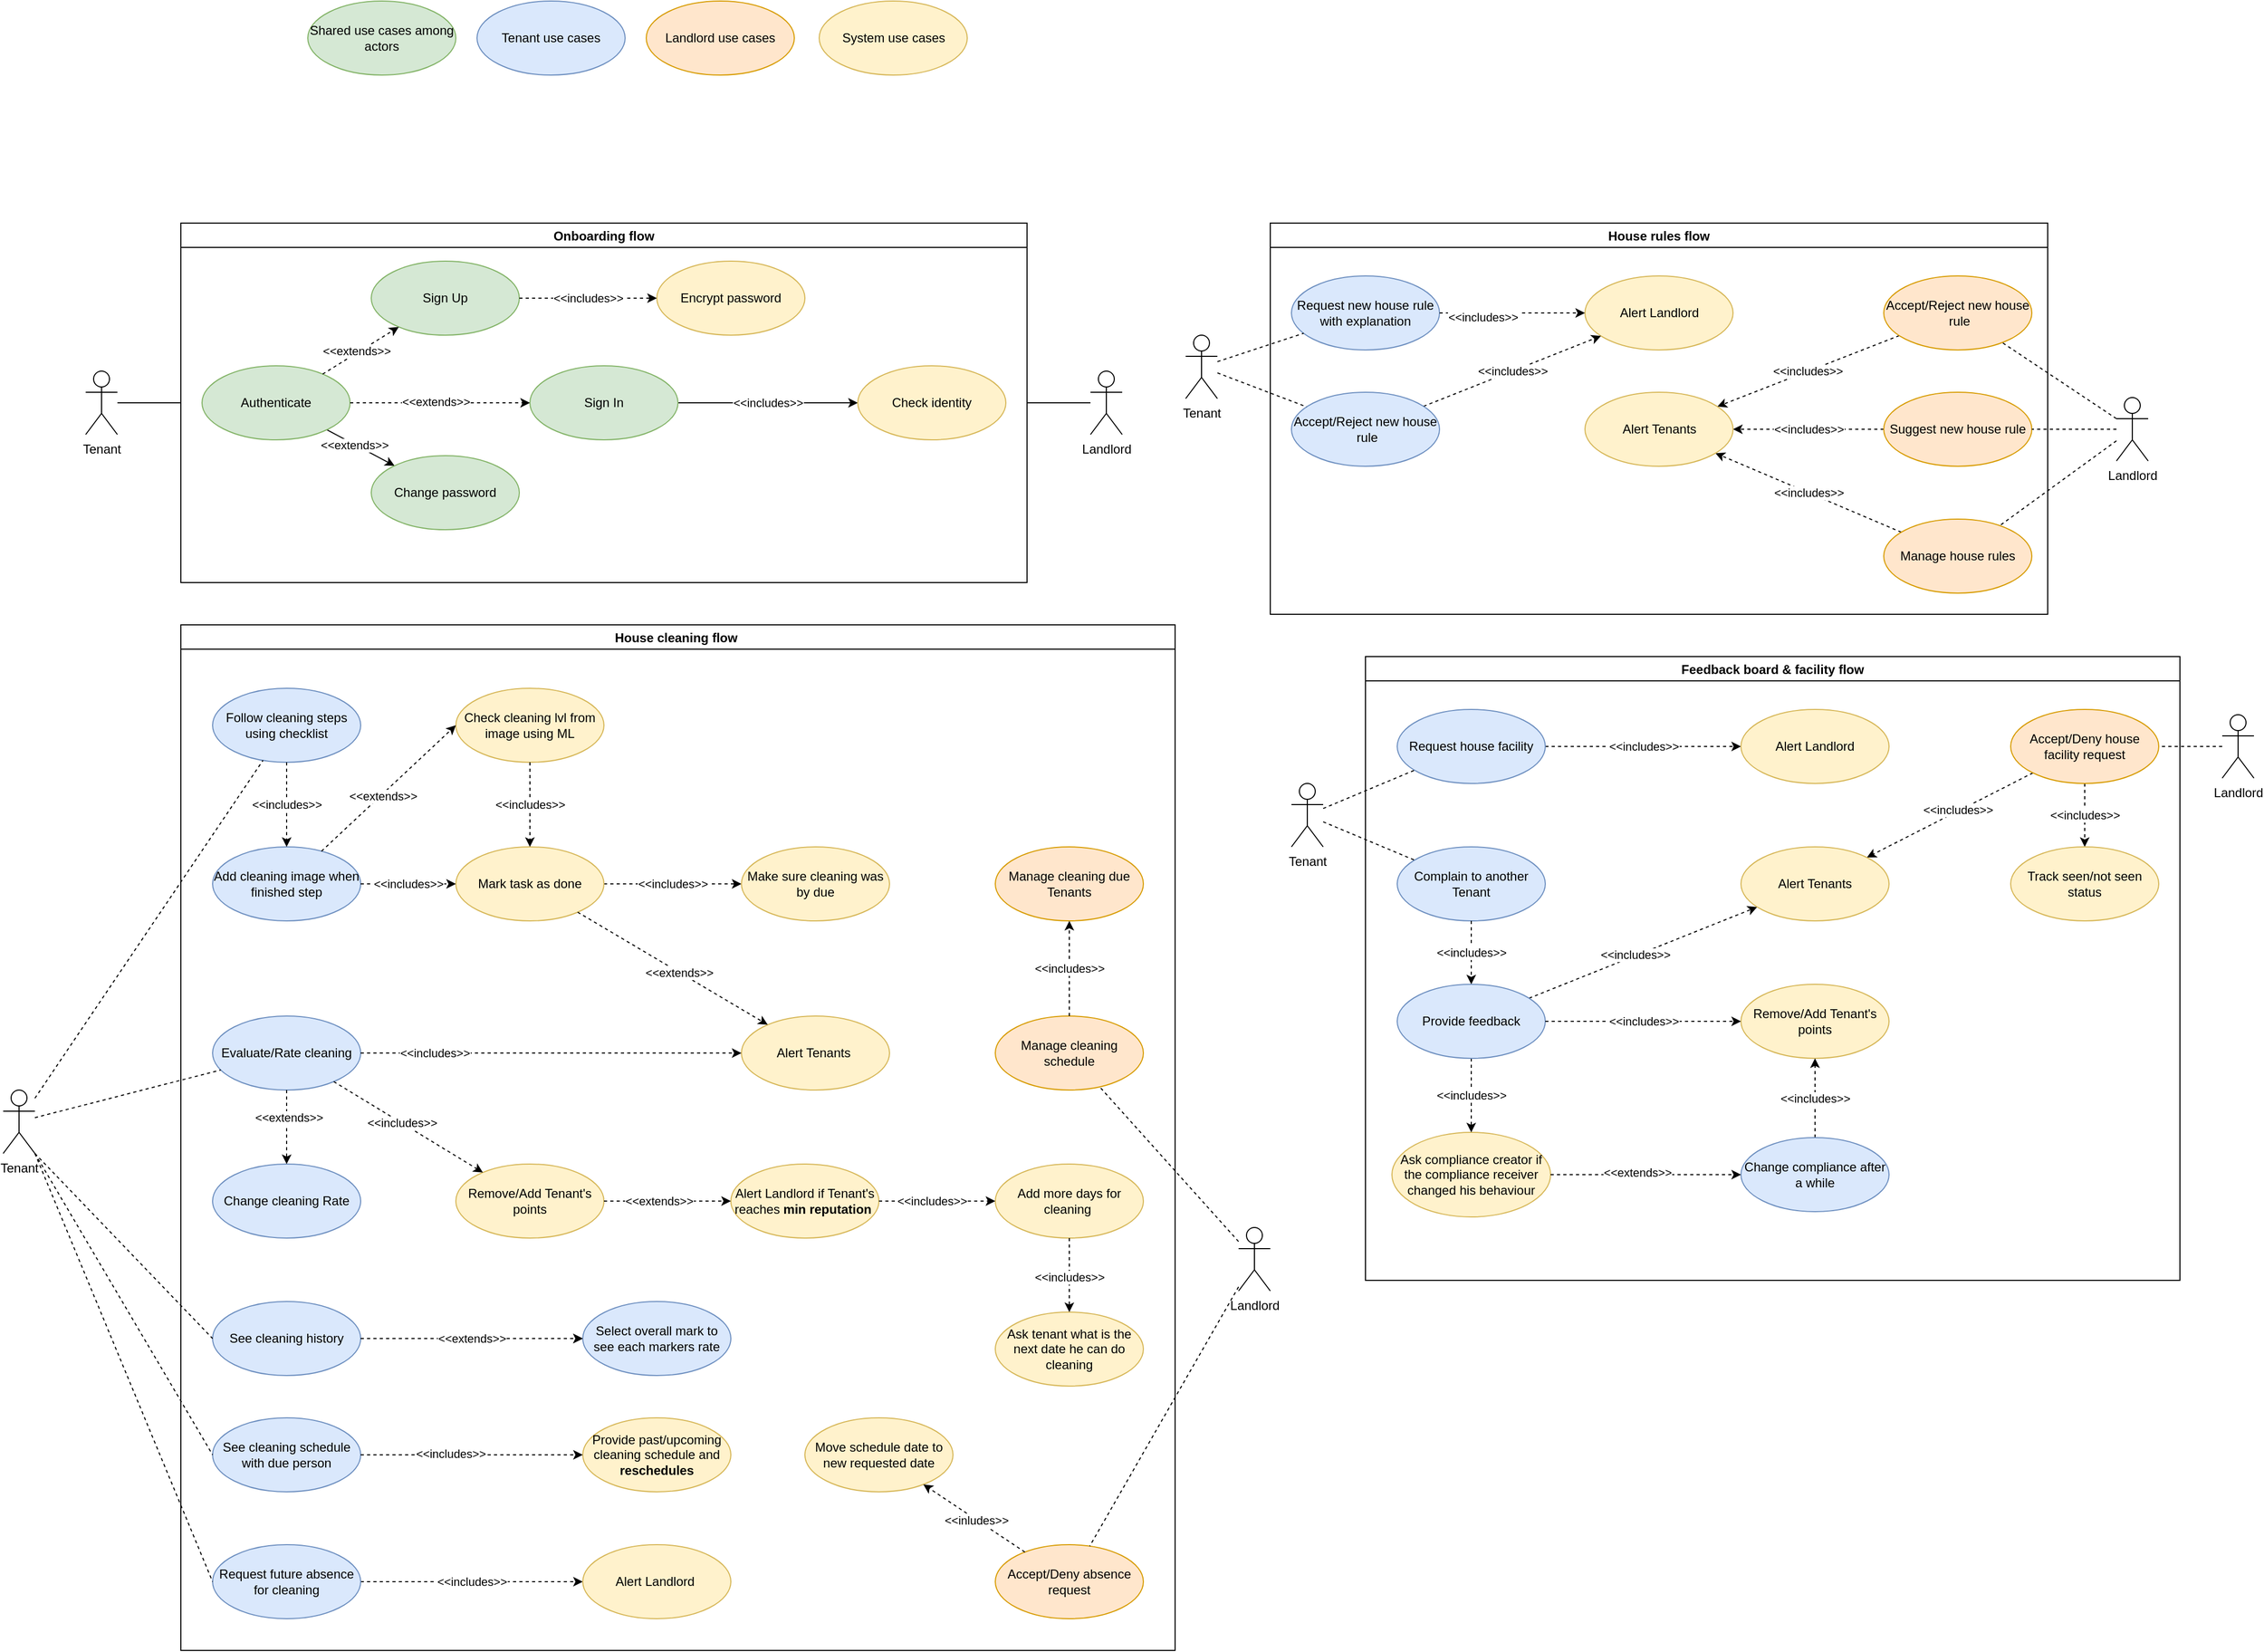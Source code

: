 <mxfile version="15.4.0" type="device"><diagram id="XvLBd1uevYmN6IzAF_lE" name="Page-1"><mxGraphModel dx="2013" dy="1771" grid="1" gridSize="10" guides="1" tooltips="1" connect="1" arrows="1" fold="1" page="1" pageScale="1" pageWidth="827" pageHeight="1169" math="0" shadow="0"><root><mxCell id="0"/><mxCell id="1" parent="0"/><mxCell id="yXaIlk1feUV-QuBhcyCx-51" value="Feedback board &amp; facility flow" style="swimlane;swimlaneFillColor=default;" parent="1" vertex="1"><mxGeometry x="860" y="-210" width="770" height="590" as="geometry"/></mxCell><mxCell id="yXaIlk1feUV-QuBhcyCx-57" value="&amp;lt;&amp;lt;includes&amp;gt;&amp;gt;" style="edgeStyle=none;rounded=0;orthogonalLoop=1;jettySize=auto;html=1;dashed=1;" parent="yXaIlk1feUV-QuBhcyCx-51" source="ImVLRZqhkHwepfFVqCm9-120" target="yXaIlk1feUV-QuBhcyCx-54" edge="1"><mxGeometry relative="1" as="geometry"/></mxCell><mxCell id="ImVLRZqhkHwepfFVqCm9-120" value="Request house facility" style="ellipse;whiteSpace=wrap;html=1;fillColor=#dae8fc;strokeColor=#6c8ebf;" parent="yXaIlk1feUV-QuBhcyCx-51" vertex="1"><mxGeometry x="30" y="50" width="140" height="70" as="geometry"/></mxCell><mxCell id="yXaIlk1feUV-QuBhcyCx-58" style="edgeStyle=none;rounded=0;orthogonalLoop=1;jettySize=auto;html=1;dashed=1;" parent="yXaIlk1feUV-QuBhcyCx-51" source="ImVLRZqhkHwepfFVqCm9-121" target="yXaIlk1feUV-QuBhcyCx-53" edge="1"><mxGeometry relative="1" as="geometry"/></mxCell><mxCell id="yXaIlk1feUV-QuBhcyCx-59" value="&amp;lt;&amp;lt;includes&amp;gt;&amp;gt;" style="edgeLabel;html=1;align=center;verticalAlign=middle;resizable=0;points=[];" parent="yXaIlk1feUV-QuBhcyCx-58" vertex="1" connectable="0"><mxGeometry x="-0.098" y="-1" relative="1" as="geometry"><mxPoint as="offset"/></mxGeometry></mxCell><mxCell id="yXaIlk1feUV-QuBhcyCx-60" value="&amp;lt;&amp;lt;includes&amp;gt;&amp;gt;" style="edgeStyle=none;rounded=0;orthogonalLoop=1;jettySize=auto;html=1;dashed=1;" parent="yXaIlk1feUV-QuBhcyCx-51" source="ImVLRZqhkHwepfFVqCm9-121" target="yXaIlk1feUV-QuBhcyCx-52" edge="1"><mxGeometry relative="1" as="geometry"/></mxCell><mxCell id="ImVLRZqhkHwepfFVqCm9-121" value="Accept/Deny house facility request" style="ellipse;whiteSpace=wrap;html=1;fillColor=#ffe6cc;strokeColor=#d79b00;" parent="yXaIlk1feUV-QuBhcyCx-51" vertex="1"><mxGeometry x="610" y="50" width="140" height="70" as="geometry"/></mxCell><mxCell id="ImVLRZqhkHwepfFVqCm9-64" value="Ask compliance creator if the compliance receiver changed his behaviour" style="ellipse;whiteSpace=wrap;html=1;fillColor=#fff2cc;strokeColor=#d6b656;" parent="yXaIlk1feUV-QuBhcyCx-51" vertex="1"><mxGeometry x="25" y="450" width="150" height="80" as="geometry"/></mxCell><mxCell id="ImVLRZqhkHwepfFVqCm9-49" value="Complain to another Tenant" style="ellipse;whiteSpace=wrap;html=1;fillColor=#dae8fc;strokeColor=#6c8ebf;" parent="yXaIlk1feUV-QuBhcyCx-51" vertex="1"><mxGeometry x="30" y="180" width="140" height="70" as="geometry"/></mxCell><mxCell id="ImVLRZqhkHwepfFVqCm9-65" value="&amp;lt;&amp;lt;includes&amp;gt;&amp;gt;" style="edgeStyle=none;rounded=0;orthogonalLoop=1;jettySize=auto;html=1;dashed=1;" parent="yXaIlk1feUV-QuBhcyCx-51" source="ImVLRZqhkHwepfFVqCm9-50" target="ImVLRZqhkHwepfFVqCm9-64" edge="1"><mxGeometry relative="1" as="geometry"/></mxCell><mxCell id="ImVLRZqhkHwepfFVqCm9-51" value="&amp;lt;&amp;lt;includes&amp;gt;&amp;gt;" style="edgeStyle=none;rounded=0;orthogonalLoop=1;jettySize=auto;html=1;dashed=1;" parent="yXaIlk1feUV-QuBhcyCx-51" source="ImVLRZqhkHwepfFVqCm9-49" target="ImVLRZqhkHwepfFVqCm9-50" edge="1"><mxGeometry relative="1" as="geometry"/></mxCell><mxCell id="yXaIlk1feUV-QuBhcyCx-26" value="Remove/Add Tenant's points" style="ellipse;whiteSpace=wrap;html=1;fillColor=#fff2cc;strokeColor=#d6b656;" parent="yXaIlk1feUV-QuBhcyCx-51" vertex="1"><mxGeometry x="355" y="310" width="140" height="70" as="geometry"/></mxCell><mxCell id="yXaIlk1feUV-QuBhcyCx-63" style="edgeStyle=none;rounded=0;orthogonalLoop=1;jettySize=auto;html=1;dashed=1;" parent="yXaIlk1feUV-QuBhcyCx-51" source="ImVLRZqhkHwepfFVqCm9-50" target="yXaIlk1feUV-QuBhcyCx-53" edge="1"><mxGeometry relative="1" as="geometry"/></mxCell><mxCell id="yXaIlk1feUV-QuBhcyCx-64" value="&amp;lt;&amp;lt;includes&amp;gt;&amp;gt;" style="edgeLabel;html=1;align=center;verticalAlign=middle;resizable=0;points=[];" parent="yXaIlk1feUV-QuBhcyCx-63" vertex="1" connectable="0"><mxGeometry x="-0.071" relative="1" as="geometry"><mxPoint y="-1" as="offset"/></mxGeometry></mxCell><mxCell id="ImVLRZqhkHwepfFVqCm9-50" value="Provide feedback" style="ellipse;whiteSpace=wrap;html=1;fillColor=#dae8fc;strokeColor=#6c8ebf;" parent="yXaIlk1feUV-QuBhcyCx-51" vertex="1"><mxGeometry x="30" y="310" width="140" height="70" as="geometry"/></mxCell><mxCell id="yXaIlk1feUV-QuBhcyCx-27" value="&amp;lt;&amp;lt;includes&amp;gt;&amp;gt;" style="edgeStyle=none;rounded=0;orthogonalLoop=1;jettySize=auto;html=1;dashed=1;" parent="yXaIlk1feUV-QuBhcyCx-51" source="ImVLRZqhkHwepfFVqCm9-50" target="yXaIlk1feUV-QuBhcyCx-26" edge="1"><mxGeometry relative="1" as="geometry"/></mxCell><mxCell id="yXaIlk1feUV-QuBhcyCx-52" value="Track seen/not seen status" style="ellipse;whiteSpace=wrap;html=1;fillColor=#fff2cc;strokeColor=#d6b656;" parent="yXaIlk1feUV-QuBhcyCx-51" vertex="1"><mxGeometry x="610" y="180" width="140" height="70" as="geometry"/></mxCell><mxCell id="yXaIlk1feUV-QuBhcyCx-53" value="Alert Tenants" style="ellipse;whiteSpace=wrap;html=1;fillColor=#fff2cc;strokeColor=#d6b656;" parent="yXaIlk1feUV-QuBhcyCx-51" vertex="1"><mxGeometry x="355" y="180" width="140" height="70" as="geometry"/></mxCell><mxCell id="yXaIlk1feUV-QuBhcyCx-54" value="Alert Landlord" style="ellipse;whiteSpace=wrap;html=1;fillColor=#fff2cc;strokeColor=#d6b656;" parent="yXaIlk1feUV-QuBhcyCx-51" vertex="1"><mxGeometry x="355" y="50" width="140" height="70" as="geometry"/></mxCell><mxCell id="yXaIlk1feUV-QuBhcyCx-65" value="&amp;lt;&amp;lt;includes&amp;gt;&amp;gt;" style="edgeStyle=none;rounded=0;orthogonalLoop=1;jettySize=auto;html=1;dashed=1;" parent="yXaIlk1feUV-QuBhcyCx-51" source="ImVLRZqhkHwepfFVqCm9-57" target="yXaIlk1feUV-QuBhcyCx-26" edge="1"><mxGeometry relative="1" as="geometry"/></mxCell><mxCell id="ImVLRZqhkHwepfFVqCm9-57" value="Change compliance after a while" style="ellipse;whiteSpace=wrap;html=1;fillColor=#dae8fc;strokeColor=#6c8ebf;" parent="yXaIlk1feUV-QuBhcyCx-51" vertex="1"><mxGeometry x="355" y="455" width="140" height="70" as="geometry"/></mxCell><mxCell id="ImVLRZqhkHwepfFVqCm9-58" style="rounded=0;orthogonalLoop=1;jettySize=auto;html=1;dashed=1;" parent="yXaIlk1feUV-QuBhcyCx-51" source="ImVLRZqhkHwepfFVqCm9-64" target="ImVLRZqhkHwepfFVqCm9-57" edge="1"><mxGeometry relative="1" as="geometry"/></mxCell><mxCell id="yXaIlk1feUV-QuBhcyCx-62" value="&amp;lt;&amp;lt;extends&amp;gt;&amp;gt;" style="edgeLabel;html=1;align=center;verticalAlign=middle;resizable=0;points=[];" parent="ImVLRZqhkHwepfFVqCm9-58" vertex="1" connectable="0"><mxGeometry x="-0.091" y="2" relative="1" as="geometry"><mxPoint as="offset"/></mxGeometry></mxCell><mxCell id="yXaIlk1feUV-QuBhcyCx-24" value="House rules flow" style="swimlane;swimlaneFillColor=default;" parent="1" vertex="1"><mxGeometry x="770" y="-620" width="735" height="370" as="geometry"/></mxCell><mxCell id="yXaIlk1feUV-QuBhcyCx-38" value="&amp;lt;&amp;lt;includes&amp;gt;&amp;gt;" style="edgeStyle=none;rounded=0;orthogonalLoop=1;jettySize=auto;html=1;dashed=1;" parent="yXaIlk1feUV-QuBhcyCx-24" source="ImVLRZqhkHwepfFVqCm9-35" target="yXaIlk1feUV-QuBhcyCx-34" edge="1"><mxGeometry relative="1" as="geometry"/></mxCell><mxCell id="ImVLRZqhkHwepfFVqCm9-35" value="Accept/Reject new house &amp;nbsp;rule" style="ellipse;whiteSpace=wrap;html=1;fillColor=#ffe6cc;strokeColor=#d79b00;" parent="yXaIlk1feUV-QuBhcyCx-24" vertex="1"><mxGeometry x="580" y="50" width="140" height="70" as="geometry"/></mxCell><mxCell id="ImVLRZqhkHwepfFVqCm9-39" value="Alert Landlord" style="ellipse;whiteSpace=wrap;html=1;fillColor=#fff2cc;strokeColor=#d6b656;" parent="yXaIlk1feUV-QuBhcyCx-24" vertex="1"><mxGeometry x="297.5" y="50" width="140" height="70" as="geometry"/></mxCell><mxCell id="ImVLRZqhkHwepfFVqCm9-32" value="Request new house rule with explanation" style="ellipse;whiteSpace=wrap;html=1;fillColor=#dae8fc;strokeColor=#6c8ebf;" parent="yXaIlk1feUV-QuBhcyCx-24" vertex="1"><mxGeometry x="20" y="50" width="140" height="70" as="geometry"/></mxCell><mxCell id="yXaIlk1feUV-QuBhcyCx-37" value="&amp;lt;&amp;lt;includes&amp;gt;&amp;gt;" style="edgeStyle=none;rounded=0;orthogonalLoop=1;jettySize=auto;html=1;dashed=1;" parent="yXaIlk1feUV-QuBhcyCx-24" source="ImVLRZqhkHwepfFVqCm9-42" target="ImVLRZqhkHwepfFVqCm9-39" edge="1"><mxGeometry relative="1" as="geometry"/></mxCell><mxCell id="ImVLRZqhkHwepfFVqCm9-42" value="Accept/Reject new house &amp;nbsp;rule" style="ellipse;whiteSpace=wrap;html=1;fillColor=#dae8fc;strokeColor=#6c8ebf;" parent="yXaIlk1feUV-QuBhcyCx-24" vertex="1"><mxGeometry x="20" y="160" width="140" height="70" as="geometry"/></mxCell><mxCell id="yXaIlk1feUV-QuBhcyCx-35" value="&amp;lt;&amp;lt;includes&amp;gt;&amp;gt;" style="edgeStyle=none;rounded=0;orthogonalLoop=1;jettySize=auto;html=1;dashed=1;" parent="yXaIlk1feUV-QuBhcyCx-24" source="ImVLRZqhkHwepfFVqCm9-31" target="yXaIlk1feUV-QuBhcyCx-34" edge="1"><mxGeometry relative="1" as="geometry"/></mxCell><mxCell id="ImVLRZqhkHwepfFVqCm9-31" value="Suggest new house rule" style="ellipse;whiteSpace=wrap;html=1;fillColor=#ffe6cc;strokeColor=#d79b00;" parent="yXaIlk1feUV-QuBhcyCx-24" vertex="1"><mxGeometry x="580" y="160" width="140" height="70" as="geometry"/></mxCell><mxCell id="ImVLRZqhkHwepfFVqCm9-40" value="&amp;lt;&amp;lt;includes&amp;gt;&amp;gt;" style="edgeStyle=none;rounded=0;orthogonalLoop=1;jettySize=auto;html=1;entryX=0;entryY=0.5;entryDx=0;entryDy=0;dashed=1;" parent="yXaIlk1feUV-QuBhcyCx-24" source="ImVLRZqhkHwepfFVqCm9-32" target="ImVLRZqhkHwepfFVqCm9-39" edge="1"><mxGeometry x="-0.412" y="-4" relative="1" as="geometry"><mxPoint as="offset"/></mxGeometry></mxCell><mxCell id="yXaIlk1feUV-QuBhcyCx-36" value="&amp;lt;&amp;lt;includes&amp;gt;&amp;gt;" style="edgeStyle=none;rounded=0;orthogonalLoop=1;jettySize=auto;html=1;dashed=1;" parent="yXaIlk1feUV-QuBhcyCx-24" source="yXaIlk1feUV-QuBhcyCx-33" target="yXaIlk1feUV-QuBhcyCx-34" edge="1"><mxGeometry relative="1" as="geometry"/></mxCell><mxCell id="yXaIlk1feUV-QuBhcyCx-33" value="Manage house rules" style="ellipse;whiteSpace=wrap;html=1;fillColor=#ffe6cc;strokeColor=#d79b00;" parent="yXaIlk1feUV-QuBhcyCx-24" vertex="1"><mxGeometry x="580" y="280" width="140" height="70" as="geometry"/></mxCell><mxCell id="yXaIlk1feUV-QuBhcyCx-34" value="Alert Tenants" style="ellipse;whiteSpace=wrap;html=1;fillColor=#fff2cc;strokeColor=#d6b656;" parent="yXaIlk1feUV-QuBhcyCx-24" vertex="1"><mxGeometry x="297.5" y="160" width="140" height="70" as="geometry"/></mxCell><mxCell id="yXaIlk1feUV-QuBhcyCx-23" value="House cleaning flow " style="swimlane;swimlaneFillColor=default;" parent="1" vertex="1"><mxGeometry x="-260" y="-240" width="940" height="970" as="geometry"/></mxCell><mxCell id="ImVLRZqhkHwepfFVqCm9-100" value="Manage cleaning schedule" style="ellipse;whiteSpace=wrap;html=1;fillColor=#ffe6cc;strokeColor=#d79b00;" parent="yXaIlk1feUV-QuBhcyCx-23" vertex="1"><mxGeometry x="770" y="370" width="140" height="70" as="geometry"/></mxCell><mxCell id="ImVLRZqhkHwepfFVqCm9-101" value="Manage cleaning due Tenants" style="ellipse;whiteSpace=wrap;html=1;fillColor=#ffe6cc;strokeColor=#d79b00;" parent="yXaIlk1feUV-QuBhcyCx-23" vertex="1"><mxGeometry x="770" y="210" width="140" height="70" as="geometry"/></mxCell><mxCell id="yXaIlk1feUV-QuBhcyCx-25" value="&amp;lt;&amp;lt;includes&amp;gt;&amp;gt;" style="edgeStyle=none;rounded=0;orthogonalLoop=1;jettySize=auto;html=1;dashed=1;" parent="yXaIlk1feUV-QuBhcyCx-23" source="ImVLRZqhkHwepfFVqCm9-17" target="ImVLRZqhkHwepfFVqCm9-116" edge="1"><mxGeometry relative="1" as="geometry"/></mxCell><mxCell id="ImVLRZqhkHwepfFVqCm9-17" value="Mark task as done" style="ellipse;whiteSpace=wrap;html=1;fillColor=#fff2cc;strokeColor=#d6b656;" parent="yXaIlk1feUV-QuBhcyCx-23" vertex="1"><mxGeometry x="260" y="210" width="140" height="70" as="geometry"/></mxCell><mxCell id="ImVLRZqhkHwepfFVqCm9-19" value="Check cleaning lvl from&lt;br&gt;image using ML" style="ellipse;whiteSpace=wrap;html=1;fillColor=#fff2cc;strokeColor=#d6b656;" parent="yXaIlk1feUV-QuBhcyCx-23" vertex="1"><mxGeometry x="260" y="60" width="140" height="70" as="geometry"/></mxCell><mxCell id="ImVLRZqhkHwepfFVqCm9-16" value="Add cleaning image when finished step" style="ellipse;whiteSpace=wrap;html=1;fillColor=#dae8fc;strokeColor=#6c8ebf;" parent="yXaIlk1feUV-QuBhcyCx-23" vertex="1"><mxGeometry x="30" y="210" width="140" height="70" as="geometry"/></mxCell><mxCell id="ImVLRZqhkHwepfFVqCm9-53" value="Follow cleaning steps using checklist" style="ellipse;whiteSpace=wrap;html=1;fillColor=#dae8fc;strokeColor=#6c8ebf;" parent="yXaIlk1feUV-QuBhcyCx-23" vertex="1"><mxGeometry x="30" y="60" width="140" height="70" as="geometry"/></mxCell><mxCell id="ImVLRZqhkHwepfFVqCm9-116" value="Make sure cleaning was by due" style="ellipse;whiteSpace=wrap;html=1;fillColor=#fff2cc;strokeColor=#d6b656;" parent="yXaIlk1feUV-QuBhcyCx-23" vertex="1"><mxGeometry x="530" y="210" width="140" height="70" as="geometry"/></mxCell><mxCell id="ImVLRZqhkHwepfFVqCm9-43" value="Alert Tenants&amp;nbsp;" style="ellipse;whiteSpace=wrap;html=1;fillColor=#fff2cc;strokeColor=#d6b656;" parent="yXaIlk1feUV-QuBhcyCx-23" vertex="1"><mxGeometry x="530" y="370" width="140" height="70" as="geometry"/></mxCell><mxCell id="ImVLRZqhkHwepfFVqCm9-71" value="Evaluate/Rate cleaning" style="ellipse;whiteSpace=wrap;html=1;fillColor=#dae8fc;strokeColor=#6c8ebf;" parent="yXaIlk1feUV-QuBhcyCx-23" vertex="1"><mxGeometry x="30" y="370" width="140" height="70" as="geometry"/></mxCell><mxCell id="ImVLRZqhkHwepfFVqCm9-94" value="Change cleaning&amp;nbsp;Rate" style="ellipse;whiteSpace=wrap;html=1;fillColor=#dae8fc;strokeColor=#6c8ebf;" parent="yXaIlk1feUV-QuBhcyCx-23" vertex="1"><mxGeometry x="30" y="510" width="140" height="70" as="geometry"/></mxCell><mxCell id="yXaIlk1feUV-QuBhcyCx-29" value="" style="edgeStyle=none;rounded=0;orthogonalLoop=1;jettySize=auto;html=1;dashed=1;" parent="yXaIlk1feUV-QuBhcyCx-23" source="ImVLRZqhkHwepfFVqCm9-92" target="ImVLRZqhkHwepfFVqCm9-97" edge="1"><mxGeometry relative="1" as="geometry"/></mxCell><mxCell id="ImVLRZqhkHwepfFVqCm9-92" value="See cleaning history" style="ellipse;whiteSpace=wrap;html=1;fillColor=#dae8fc;strokeColor=#6c8ebf;" parent="yXaIlk1feUV-QuBhcyCx-23" vertex="1"><mxGeometry x="30" y="640" width="140" height="70" as="geometry"/></mxCell><mxCell id="ImVLRZqhkHwepfFVqCm9-84" value="See cleaning schedule with due person" style="ellipse;whiteSpace=wrap;html=1;fillColor=#dae8fc;strokeColor=#6c8ebf;" parent="yXaIlk1feUV-QuBhcyCx-23" vertex="1"><mxGeometry x="30" y="750" width="140" height="70" as="geometry"/></mxCell><mxCell id="ImVLRZqhkHwepfFVqCm9-85" value="Provide past/upcoming cleaning schedule and &lt;b&gt;reschedules&lt;/b&gt;" style="ellipse;whiteSpace=wrap;html=1;fillColor=#fff2cc;strokeColor=#d6b656;" parent="yXaIlk1feUV-QuBhcyCx-23" vertex="1"><mxGeometry x="380" y="750" width="140" height="70" as="geometry"/></mxCell><mxCell id="ImVLRZqhkHwepfFVqCm9-97" value="Select overall mark to see each markers rate" style="ellipse;whiteSpace=wrap;html=1;fillColor=#dae8fc;strokeColor=#6c8ebf;" parent="yXaIlk1feUV-QuBhcyCx-23" vertex="1"><mxGeometry x="380" y="640" width="140" height="70" as="geometry"/></mxCell><mxCell id="ImVLRZqhkHwepfFVqCm9-55" value="Remove/Add Tenant's points" style="ellipse;whiteSpace=wrap;html=1;fillColor=#fff2cc;strokeColor=#d6b656;" parent="yXaIlk1feUV-QuBhcyCx-23" vertex="1"><mxGeometry x="260" y="510" width="140" height="70" as="geometry"/></mxCell><mxCell id="ImVLRZqhkHwepfFVqCm9-68" value="Alert Landlord if Tenant's reaches &lt;b&gt;min reputation&lt;/b&gt;&amp;nbsp;" style="ellipse;whiteSpace=wrap;html=1;fillColor=#fff2cc;strokeColor=#d6b656;" parent="yXaIlk1feUV-QuBhcyCx-23" vertex="1"><mxGeometry x="520" y="510" width="140" height="70" as="geometry"/></mxCell><mxCell id="ImVLRZqhkHwepfFVqCm9-72" value="Add more days for cleaning&amp;nbsp;" style="ellipse;whiteSpace=wrap;html=1;fillColor=#fff2cc;strokeColor=#d6b656;" parent="yXaIlk1feUV-QuBhcyCx-23" vertex="1"><mxGeometry x="770" y="510" width="140" height="70" as="geometry"/></mxCell><mxCell id="ImVLRZqhkHwepfFVqCm9-75" value="Ask tenant what is the next date he can do cleaning" style="ellipse;whiteSpace=wrap;html=1;fillColor=#fff2cc;strokeColor=#d6b656;" parent="yXaIlk1feUV-QuBhcyCx-23" vertex="1"><mxGeometry x="770" y="650" width="140" height="70" as="geometry"/></mxCell><mxCell id="yXaIlk1feUV-QuBhcyCx-31" value="&amp;lt;&amp;lt;includes&amp;gt;&amp;gt;" style="edgeStyle=none;rounded=0;orthogonalLoop=1;jettySize=auto;html=1;dashed=1;" parent="yXaIlk1feUV-QuBhcyCx-23" source="ImVLRZqhkHwepfFVqCm9-105" target="yXaIlk1feUV-QuBhcyCx-30" edge="1"><mxGeometry relative="1" as="geometry"/></mxCell><mxCell id="ImVLRZqhkHwepfFVqCm9-105" value="Request future absence for cleaning" style="ellipse;whiteSpace=wrap;html=1;fillColor=#dae8fc;strokeColor=#6c8ebf;" parent="yXaIlk1feUV-QuBhcyCx-23" vertex="1"><mxGeometry x="30" y="870" width="140" height="70" as="geometry"/></mxCell><mxCell id="ImVLRZqhkHwepfFVqCm9-106" value="Accept/Deny absence request" style="ellipse;whiteSpace=wrap;html=1;fillColor=#ffe6cc;strokeColor=#d79b00;" parent="yXaIlk1feUV-QuBhcyCx-23" vertex="1"><mxGeometry x="770" y="870" width="140" height="70" as="geometry"/></mxCell><mxCell id="ImVLRZqhkHwepfFVqCm9-107" value="Move schedule date to new requested date" style="ellipse;whiteSpace=wrap;html=1;fillColor=#fff2cc;strokeColor=#d6b656;" parent="yXaIlk1feUV-QuBhcyCx-23" vertex="1"><mxGeometry x="590" y="750" width="140" height="70" as="geometry"/></mxCell><mxCell id="ImVLRZqhkHwepfFVqCm9-103" value="&amp;lt;&amp;lt;includes&amp;gt;&amp;gt;" style="edgeStyle=none;rounded=0;orthogonalLoop=1;jettySize=auto;html=1;dashed=1;fontColor=#000000;" parent="yXaIlk1feUV-QuBhcyCx-23" source="ImVLRZqhkHwepfFVqCm9-100" target="ImVLRZqhkHwepfFVqCm9-101" edge="1"><mxGeometry relative="1" as="geometry"/></mxCell><mxCell id="ImVLRZqhkHwepfFVqCm9-22" value="&amp;lt;&amp;lt;includes&amp;gt;&amp;gt;" style="edgeStyle=none;rounded=0;orthogonalLoop=1;jettySize=auto;html=1;dashed=1;" parent="yXaIlk1feUV-QuBhcyCx-23" source="ImVLRZqhkHwepfFVqCm9-19" target="ImVLRZqhkHwepfFVqCm9-17" edge="1"><mxGeometry relative="1" as="geometry"/></mxCell><mxCell id="ImVLRZqhkHwepfFVqCm9-18" value="&amp;lt;&amp;lt;includes&amp;gt;&amp;gt;" style="edgeStyle=none;rounded=0;orthogonalLoop=1;jettySize=auto;html=1;dashed=1;" parent="yXaIlk1feUV-QuBhcyCx-23" source="ImVLRZqhkHwepfFVqCm9-16" target="ImVLRZqhkHwepfFVqCm9-17" edge="1"><mxGeometry relative="1" as="geometry"/></mxCell><mxCell id="ImVLRZqhkHwepfFVqCm9-20" style="edgeStyle=none;rounded=0;orthogonalLoop=1;jettySize=auto;html=1;entryX=0;entryY=0.5;entryDx=0;entryDy=0;dashed=1;" parent="yXaIlk1feUV-QuBhcyCx-23" source="ImVLRZqhkHwepfFVqCm9-16" target="ImVLRZqhkHwepfFVqCm9-19" edge="1"><mxGeometry relative="1" as="geometry"/></mxCell><mxCell id="ImVLRZqhkHwepfFVqCm9-21" value="&amp;lt;&amp;lt;extends&amp;gt;&amp;gt;" style="edgeLabel;html=1;align=center;verticalAlign=middle;resizable=0;points=[];" parent="ImVLRZqhkHwepfFVqCm9-20" vertex="1" connectable="0"><mxGeometry x="-0.106" y="-1" relative="1" as="geometry"><mxPoint as="offset"/></mxGeometry></mxCell><mxCell id="ImVLRZqhkHwepfFVqCm9-54" value="&amp;lt;&amp;lt;includes&amp;gt;&amp;gt;" style="edgeStyle=none;rounded=0;orthogonalLoop=1;jettySize=auto;html=1;dashed=1;" parent="yXaIlk1feUV-QuBhcyCx-23" source="ImVLRZqhkHwepfFVqCm9-53" target="ImVLRZqhkHwepfFVqCm9-16" edge="1"><mxGeometry relative="1" as="geometry"/></mxCell><mxCell id="ImVLRZqhkHwepfFVqCm9-114" style="rounded=0;orthogonalLoop=1;jettySize=auto;html=1;dashed=1;fontColor=#000000;startArrow=none;" parent="yXaIlk1feUV-QuBhcyCx-23" source="ImVLRZqhkHwepfFVqCm9-17" target="ImVLRZqhkHwepfFVqCm9-43" edge="1"><mxGeometry relative="1" as="geometry"/></mxCell><mxCell id="ImVLRZqhkHwepfFVqCm9-119" value="&amp;lt;&amp;lt;extends&amp;gt;&amp;gt;" style="edgeLabel;html=1;align=center;verticalAlign=middle;resizable=0;points=[];fontColor=#000000;" parent="ImVLRZqhkHwepfFVqCm9-114" vertex="1" connectable="0"><mxGeometry x="0.063" relative="1" as="geometry"><mxPoint as="offset"/></mxGeometry></mxCell><mxCell id="ImVLRZqhkHwepfFVqCm9-79" style="rounded=0;orthogonalLoop=1;jettySize=auto;html=1;dashed=1;" parent="yXaIlk1feUV-QuBhcyCx-23" source="ImVLRZqhkHwepfFVqCm9-71" target="ImVLRZqhkHwepfFVqCm9-43" edge="1"><mxGeometry relative="1" as="geometry"/></mxCell><mxCell id="ImVLRZqhkHwepfFVqCm9-80" value="&amp;lt;&amp;lt;includes&amp;gt;&amp;gt;" style="edgeLabel;html=1;align=center;verticalAlign=middle;resizable=0;points=[];" parent="ImVLRZqhkHwepfFVqCm9-79" vertex="1" connectable="0"><mxGeometry x="0.005" y="-26" relative="1" as="geometry"><mxPoint x="-111" y="-26" as="offset"/></mxGeometry></mxCell><mxCell id="ImVLRZqhkHwepfFVqCm9-95" style="rounded=0;orthogonalLoop=1;jettySize=auto;html=1;dashed=1;fontColor=#F19C99;" parent="yXaIlk1feUV-QuBhcyCx-23" source="ImVLRZqhkHwepfFVqCm9-71" target="ImVLRZqhkHwepfFVqCm9-94" edge="1"><mxGeometry relative="1" as="geometry"/></mxCell><mxCell id="ImVLRZqhkHwepfFVqCm9-96" value="&lt;font color=&quot;#000000&quot;&gt;&amp;lt;&amp;lt;extends&amp;gt;&amp;gt;&lt;/font&gt;" style="edgeLabel;html=1;align=center;verticalAlign=middle;resizable=0;points=[];fontColor=#F19C99;" parent="ImVLRZqhkHwepfFVqCm9-95" vertex="1" connectable="0"><mxGeometry x="-0.273" y="2" relative="1" as="geometry"><mxPoint as="offset"/></mxGeometry></mxCell><mxCell id="ImVLRZqhkHwepfFVqCm9-86" style="edgeStyle=none;rounded=0;orthogonalLoop=1;jettySize=auto;html=1;entryX=0;entryY=0.5;entryDx=0;entryDy=0;dashed=1;" parent="yXaIlk1feUV-QuBhcyCx-23" source="ImVLRZqhkHwepfFVqCm9-84" target="ImVLRZqhkHwepfFVqCm9-85" edge="1"><mxGeometry relative="1" as="geometry"/></mxCell><mxCell id="ImVLRZqhkHwepfFVqCm9-87" value="&amp;lt;&amp;lt;includes&amp;gt;&amp;gt;" style="edgeLabel;html=1;align=center;verticalAlign=middle;resizable=0;points=[];" parent="ImVLRZqhkHwepfFVqCm9-86" vertex="1" connectable="0"><mxGeometry x="-0.192" y="1" relative="1" as="geometry"><mxPoint as="offset"/></mxGeometry></mxCell><mxCell id="ImVLRZqhkHwepfFVqCm9-98" value="&amp;lt;&amp;lt;extends&amp;gt;&amp;gt;" style="edgeStyle=none;rounded=0;orthogonalLoop=1;jettySize=auto;html=1;dashed=1;fontColor=#000000;" parent="yXaIlk1feUV-QuBhcyCx-23" source="ImVLRZqhkHwepfFVqCm9-92" target="ImVLRZqhkHwepfFVqCm9-97" edge="1"><mxGeometry relative="1" as="geometry"/></mxCell><mxCell id="ImVLRZqhkHwepfFVqCm9-82" style="edgeStyle=none;rounded=0;orthogonalLoop=1;jettySize=auto;html=1;dashed=1;" parent="yXaIlk1feUV-QuBhcyCx-23" source="ImVLRZqhkHwepfFVqCm9-71" target="ImVLRZqhkHwepfFVqCm9-55" edge="1"><mxGeometry relative="1" as="geometry"/></mxCell><mxCell id="ImVLRZqhkHwepfFVqCm9-83" value="&amp;lt;&amp;lt;includes&amp;gt;&amp;gt;" style="edgeLabel;html=1;align=center;verticalAlign=middle;resizable=0;points=[];" parent="ImVLRZqhkHwepfFVqCm9-82" vertex="1" connectable="0"><mxGeometry x="-0.09" relative="1" as="geometry"><mxPoint as="offset"/></mxGeometry></mxCell><mxCell id="ImVLRZqhkHwepfFVqCm9-69" style="edgeStyle=none;rounded=0;orthogonalLoop=1;jettySize=auto;html=1;dashed=1;" parent="yXaIlk1feUV-QuBhcyCx-23" source="ImVLRZqhkHwepfFVqCm9-55" target="ImVLRZqhkHwepfFVqCm9-68" edge="1"><mxGeometry relative="1" as="geometry"/></mxCell><mxCell id="ImVLRZqhkHwepfFVqCm9-70" value="&amp;lt;&amp;lt;extends&amp;gt;&amp;gt;" style="edgeLabel;html=1;align=center;verticalAlign=middle;resizable=0;points=[];" parent="ImVLRZqhkHwepfFVqCm9-69" vertex="1" connectable="0"><mxGeometry x="-0.134" relative="1" as="geometry"><mxPoint as="offset"/></mxGeometry></mxCell><mxCell id="ImVLRZqhkHwepfFVqCm9-73" style="edgeStyle=none;rounded=0;orthogonalLoop=1;jettySize=auto;html=1;dashed=1;" parent="yXaIlk1feUV-QuBhcyCx-23" source="ImVLRZqhkHwepfFVqCm9-68" target="ImVLRZqhkHwepfFVqCm9-72" edge="1"><mxGeometry relative="1" as="geometry"/></mxCell><mxCell id="ImVLRZqhkHwepfFVqCm9-74" value="&amp;lt;&amp;lt;includes&amp;gt;&amp;gt;" style="edgeLabel;html=1;align=center;verticalAlign=middle;resizable=0;points=[];" parent="ImVLRZqhkHwepfFVqCm9-73" vertex="1" connectable="0"><mxGeometry x="0.209" y="1" relative="1" as="geometry"><mxPoint x="-17" y="1" as="offset"/></mxGeometry></mxCell><mxCell id="ImVLRZqhkHwepfFVqCm9-77" style="edgeStyle=none;rounded=0;orthogonalLoop=1;jettySize=auto;html=1;entryX=0.5;entryY=0;entryDx=0;entryDy=0;dashed=1;" parent="yXaIlk1feUV-QuBhcyCx-23" source="ImVLRZqhkHwepfFVqCm9-72" target="ImVLRZqhkHwepfFVqCm9-75" edge="1"><mxGeometry relative="1" as="geometry"/></mxCell><mxCell id="ImVLRZqhkHwepfFVqCm9-78" value="&amp;lt;&amp;lt;includes&amp;gt;&amp;gt;" style="edgeLabel;html=1;align=center;verticalAlign=middle;resizable=0;points=[];" parent="ImVLRZqhkHwepfFVqCm9-77" vertex="1" connectable="0"><mxGeometry x="0.055" relative="1" as="geometry"><mxPoint as="offset"/></mxGeometry></mxCell><mxCell id="ImVLRZqhkHwepfFVqCm9-110" style="rounded=0;orthogonalLoop=1;jettySize=auto;html=1;dashed=1;fontColor=#000000;" parent="yXaIlk1feUV-QuBhcyCx-23" source="ImVLRZqhkHwepfFVqCm9-106" target="ImVLRZqhkHwepfFVqCm9-107" edge="1"><mxGeometry relative="1" as="geometry"/></mxCell><mxCell id="ImVLRZqhkHwepfFVqCm9-111" value="&amp;lt;&amp;lt;inludes&amp;gt;&amp;gt;" style="edgeLabel;html=1;align=center;verticalAlign=middle;resizable=0;points=[];fontColor=#000000;" parent="ImVLRZqhkHwepfFVqCm9-110" vertex="1" connectable="0"><mxGeometry x="-0.047" relative="1" as="geometry"><mxPoint as="offset"/></mxGeometry></mxCell><mxCell id="yXaIlk1feUV-QuBhcyCx-30" value="Alert Landlord&amp;nbsp;" style="ellipse;whiteSpace=wrap;html=1;fillColor=#fff2cc;strokeColor=#d6b656;" parent="yXaIlk1feUV-QuBhcyCx-23" vertex="1"><mxGeometry x="380" y="870" width="140" height="70" as="geometry"/></mxCell><mxCell id="ImVLRZqhkHwepfFVqCm9-23" style="edgeStyle=none;rounded=0;orthogonalLoop=1;jettySize=auto;html=1;dashed=1;endArrow=none;endFill=0;" parent="1" source="ImVLRZqhkHwepfFVqCm9-4" target="ImVLRZqhkHwepfFVqCm9-53" edge="1"><mxGeometry relative="1" as="geometry"/></mxCell><mxCell id="ImVLRZqhkHwepfFVqCm9-81" style="rounded=0;orthogonalLoop=1;jettySize=auto;html=1;dashed=1;endArrow=none;endFill=0;" parent="1" source="ImVLRZqhkHwepfFVqCm9-4" target="ImVLRZqhkHwepfFVqCm9-71" edge="1"><mxGeometry relative="1" as="geometry"/></mxCell><mxCell id="ImVLRZqhkHwepfFVqCm9-91" style="rounded=0;orthogonalLoop=1;jettySize=auto;html=1;entryX=0;entryY=0.5;entryDx=0;entryDy=0;dashed=1;fontColor=#F19C99;exitX=1;exitY=1;exitDx=0;exitDy=0;exitPerimeter=0;endArrow=none;endFill=0;" parent="1" source="ImVLRZqhkHwepfFVqCm9-4" target="ImVLRZqhkHwepfFVqCm9-84" edge="1"><mxGeometry relative="1" as="geometry"/></mxCell><mxCell id="ImVLRZqhkHwepfFVqCm9-93" style="rounded=0;orthogonalLoop=1;jettySize=auto;html=1;entryX=0;entryY=0.5;entryDx=0;entryDy=0;dashed=1;fontColor=#F19C99;exitX=1;exitY=1;exitDx=0;exitDy=0;exitPerimeter=0;endArrow=none;endFill=0;" parent="1" source="ImVLRZqhkHwepfFVqCm9-4" target="ImVLRZqhkHwepfFVqCm9-92" edge="1"><mxGeometry relative="1" as="geometry"/></mxCell><mxCell id="ImVLRZqhkHwepfFVqCm9-113" style="rounded=0;orthogonalLoop=1;jettySize=auto;html=1;exitX=1;exitY=1;exitDx=0;exitDy=0;exitPerimeter=0;entryX=0;entryY=0.5;entryDx=0;entryDy=0;dashed=1;fontColor=#000000;endArrow=none;endFill=0;" parent="1" source="ImVLRZqhkHwepfFVqCm9-4" target="ImVLRZqhkHwepfFVqCm9-105" edge="1"><mxGeometry relative="1" as="geometry"/></mxCell><mxCell id="ImVLRZqhkHwepfFVqCm9-4" value="Tenant" style="shape=umlActor;html=1;verticalLabelPosition=bottom;verticalAlign=top;align=center;" parent="1" vertex="1"><mxGeometry x="-428" y="200" width="30" height="60" as="geometry"/></mxCell><mxCell id="yXaIlk1feUV-QuBhcyCx-49" style="edgeStyle=none;rounded=0;orthogonalLoop=1;jettySize=auto;html=1;dashed=1;endArrow=none;endFill=0;" parent="1" source="ImVLRZqhkHwepfFVqCm9-5" target="ImVLRZqhkHwepfFVqCm9-106" edge="1"><mxGeometry relative="1" as="geometry"/></mxCell><mxCell id="yXaIlk1feUV-QuBhcyCx-50" style="edgeStyle=none;rounded=0;orthogonalLoop=1;jettySize=auto;html=1;dashed=1;endArrow=none;endFill=0;" parent="1" source="ImVLRZqhkHwepfFVqCm9-5" target="ImVLRZqhkHwepfFVqCm9-100" edge="1"><mxGeometry relative="1" as="geometry"/></mxCell><mxCell id="ImVLRZqhkHwepfFVqCm9-5" value="Landlord" style="shape=umlActor;html=1;verticalLabelPosition=bottom;verticalAlign=top;align=center;" parent="1" vertex="1"><mxGeometry x="740" y="330" width="30" height="60" as="geometry"/></mxCell><mxCell id="yXaIlk1feUV-QuBhcyCx-1" value="Shared use cases among actors" style="ellipse;whiteSpace=wrap;html=1;fillColor=#d5e8d4;strokeColor=#82b366;" parent="1" vertex="1"><mxGeometry x="-140" y="-830" width="140" height="70" as="geometry"/></mxCell><mxCell id="yXaIlk1feUV-QuBhcyCx-2" value="Tenant use cases" style="ellipse;whiteSpace=wrap;html=1;fillColor=#dae8fc;strokeColor=#6c8ebf;" parent="1" vertex="1"><mxGeometry x="20" y="-830" width="140" height="70" as="geometry"/></mxCell><mxCell id="yXaIlk1feUV-QuBhcyCx-3" value="Landlord use cases" style="ellipse;whiteSpace=wrap;html=1;fillColor=#ffe6cc;strokeColor=#d79b00;" parent="1" vertex="1"><mxGeometry x="180" y="-830" width="140" height="70" as="geometry"/></mxCell><mxCell id="yXaIlk1feUV-QuBhcyCx-4" value="System use cases" style="ellipse;whiteSpace=wrap;html=1;fillColor=#fff2cc;strokeColor=#d6b656;" parent="1" vertex="1"><mxGeometry x="343.5" y="-830" width="140" height="70" as="geometry"/></mxCell><mxCell id="yXaIlk1feUV-QuBhcyCx-5" value="Onboarding flow" style="swimlane;swimlaneFillColor=default;" parent="1" vertex="1"><mxGeometry x="-260" y="-620" width="800" height="340" as="geometry"/></mxCell><mxCell id="yXaIlk1feUV-QuBhcyCx-7" style="rounded=0;orthogonalLoop=1;jettySize=auto;html=1;" parent="yXaIlk1feUV-QuBhcyCx-5" source="ImVLRZqhkHwepfFVqCm9-10" target="yXaIlk1feUV-QuBhcyCx-6" edge="1"><mxGeometry relative="1" as="geometry"/></mxCell><mxCell id="yXaIlk1feUV-QuBhcyCx-8" value="&amp;lt;&amp;lt;extends&amp;gt;&amp;gt;" style="edgeLabel;html=1;align=center;verticalAlign=middle;resizable=0;points=[];" parent="yXaIlk1feUV-QuBhcyCx-7" vertex="1" connectable="0"><mxGeometry x="-0.19" relative="1" as="geometry"><mxPoint as="offset"/></mxGeometry></mxCell><mxCell id="ImVLRZqhkHwepfFVqCm9-10" value="Authenticate" style="ellipse;whiteSpace=wrap;html=1;fillColor=#d5e8d4;strokeColor=#82b366;" parent="yXaIlk1feUV-QuBhcyCx-5" vertex="1"><mxGeometry x="20" y="135" width="140" height="70" as="geometry"/></mxCell><mxCell id="yXaIlk1feUV-QuBhcyCx-11" value="&amp;lt;&amp;lt;includes&amp;gt;&amp;gt;" style="edgeStyle=none;rounded=0;orthogonalLoop=1;jettySize=auto;html=1;" parent="yXaIlk1feUV-QuBhcyCx-5" source="ImVLRZqhkHwepfFVqCm9-8" target="yXaIlk1feUV-QuBhcyCx-10" edge="1"><mxGeometry relative="1" as="geometry"/></mxCell><mxCell id="ImVLRZqhkHwepfFVqCm9-8" value="Sign In" style="ellipse;whiteSpace=wrap;html=1;fillColor=#d5e8d4;strokeColor=#82b366;" parent="yXaIlk1feUV-QuBhcyCx-5" vertex="1"><mxGeometry x="330" y="135" width="140" height="70" as="geometry"/></mxCell><mxCell id="ImVLRZqhkHwepfFVqCm9-12" style="edgeStyle=none;rounded=0;orthogonalLoop=1;jettySize=auto;html=1;dashed=1;" parent="yXaIlk1feUV-QuBhcyCx-5" source="ImVLRZqhkHwepfFVqCm9-10" target="ImVLRZqhkHwepfFVqCm9-8" edge="1"><mxGeometry relative="1" as="geometry"/></mxCell><mxCell id="ImVLRZqhkHwepfFVqCm9-14" value="&amp;lt;&amp;lt;extends&amp;gt;&amp;gt;" style="edgeLabel;html=1;align=center;verticalAlign=middle;resizable=0;points=[];" parent="ImVLRZqhkHwepfFVqCm9-12" vertex="1" connectable="0"><mxGeometry x="-0.053" y="1" relative="1" as="geometry"><mxPoint as="offset"/></mxGeometry></mxCell><mxCell id="ImVLRZqhkHwepfFVqCm9-2" value="Sign Up" style="ellipse;whiteSpace=wrap;html=1;fillColor=#d5e8d4;strokeColor=#82b366;" parent="yXaIlk1feUV-QuBhcyCx-5" vertex="1"><mxGeometry x="180" y="36" width="140" height="70" as="geometry"/></mxCell><mxCell id="ImVLRZqhkHwepfFVqCm9-11" style="rounded=0;orthogonalLoop=1;jettySize=auto;html=1;dashed=1;" parent="yXaIlk1feUV-QuBhcyCx-5" source="ImVLRZqhkHwepfFVqCm9-10" target="ImVLRZqhkHwepfFVqCm9-2" edge="1"><mxGeometry relative="1" as="geometry"/></mxCell><mxCell id="ImVLRZqhkHwepfFVqCm9-13" value="&amp;lt;&amp;lt;extends&amp;gt;&amp;gt;" style="edgeLabel;html=1;align=center;verticalAlign=middle;resizable=0;points=[];" parent="ImVLRZqhkHwepfFVqCm9-11" vertex="1" connectable="0"><mxGeometry x="-0.1" y="2" relative="1" as="geometry"><mxPoint as="offset"/></mxGeometry></mxCell><mxCell id="ImVLRZqhkHwepfFVqCm9-9" value="Encrypt password" style="ellipse;whiteSpace=wrap;html=1;fillColor=#fff2cc;strokeColor=#d6b656;" parent="yXaIlk1feUV-QuBhcyCx-5" vertex="1"><mxGeometry x="450" y="36" width="140" height="70" as="geometry"/></mxCell><mxCell id="ImVLRZqhkHwepfFVqCm9-26" style="edgeStyle=none;rounded=0;orthogonalLoop=1;jettySize=auto;html=1;dashed=1;" parent="yXaIlk1feUV-QuBhcyCx-5" source="ImVLRZqhkHwepfFVqCm9-2" target="ImVLRZqhkHwepfFVqCm9-9" edge="1"><mxGeometry relative="1" as="geometry"/></mxCell><mxCell id="ImVLRZqhkHwepfFVqCm9-29" value="&amp;lt;&amp;lt;includes&amp;gt;&amp;gt;" style="edgeLabel;html=1;align=center;verticalAlign=middle;resizable=0;points=[];" parent="ImVLRZqhkHwepfFVqCm9-26" vertex="1" connectable="0"><mxGeometry x="-0.006" relative="1" as="geometry"><mxPoint as="offset"/></mxGeometry></mxCell><mxCell id="yXaIlk1feUV-QuBhcyCx-6" value="Change password" style="ellipse;whiteSpace=wrap;html=1;fillColor=#d5e8d4;strokeColor=#82b366;" parent="yXaIlk1feUV-QuBhcyCx-5" vertex="1"><mxGeometry x="180" y="220" width="140" height="70" as="geometry"/></mxCell><mxCell id="yXaIlk1feUV-QuBhcyCx-10" value="Check identity" style="ellipse;whiteSpace=wrap;html=1;fillColor=#fff2cc;strokeColor=#d6b656;" parent="yXaIlk1feUV-QuBhcyCx-5" vertex="1"><mxGeometry x="640" y="135" width="140" height="70" as="geometry"/></mxCell><mxCell id="yXaIlk1feUV-QuBhcyCx-22" style="edgeStyle=none;rounded=0;orthogonalLoop=1;jettySize=auto;html=1;endArrow=none;endFill=0;" parent="1" source="yXaIlk1feUV-QuBhcyCx-13" target="yXaIlk1feUV-QuBhcyCx-5" edge="1"><mxGeometry relative="1" as="geometry"/></mxCell><mxCell id="yXaIlk1feUV-QuBhcyCx-13" value="Tenant" style="shape=umlActor;verticalLabelPosition=bottom;verticalAlign=top;html=1;outlineConnect=0;" parent="1" vertex="1"><mxGeometry x="-350" y="-480" width="30" height="60" as="geometry"/></mxCell><mxCell id="yXaIlk1feUV-QuBhcyCx-21" style="edgeStyle=none;rounded=0;orthogonalLoop=1;jettySize=auto;html=1;endArrow=none;endFill=0;" parent="1" source="yXaIlk1feUV-QuBhcyCx-20" target="yXaIlk1feUV-QuBhcyCx-5" edge="1"><mxGeometry relative="1" as="geometry"/></mxCell><mxCell id="yXaIlk1feUV-QuBhcyCx-20" value="Landlord" style="shape=umlActor;verticalLabelPosition=bottom;verticalAlign=top;html=1;outlineConnect=0;" parent="1" vertex="1"><mxGeometry x="600" y="-480" width="30" height="60" as="geometry"/></mxCell><mxCell id="yXaIlk1feUV-QuBhcyCx-47" style="edgeStyle=none;rounded=0;orthogonalLoop=1;jettySize=auto;html=1;dashed=1;endArrow=none;endFill=0;" parent="1" source="yXaIlk1feUV-QuBhcyCx-39" target="ImVLRZqhkHwepfFVqCm9-32" edge="1"><mxGeometry relative="1" as="geometry"/></mxCell><mxCell id="yXaIlk1feUV-QuBhcyCx-48" style="edgeStyle=none;rounded=0;orthogonalLoop=1;jettySize=auto;html=1;dashed=1;endArrow=none;endFill=0;" parent="1" source="yXaIlk1feUV-QuBhcyCx-39" target="ImVLRZqhkHwepfFVqCm9-42" edge="1"><mxGeometry relative="1" as="geometry"/></mxCell><mxCell id="yXaIlk1feUV-QuBhcyCx-39" value="Tenant" style="shape=umlActor;verticalLabelPosition=bottom;verticalAlign=top;html=1;outlineConnect=0;" parent="1" vertex="1"><mxGeometry x="690" y="-514" width="30" height="60" as="geometry"/></mxCell><mxCell id="yXaIlk1feUV-QuBhcyCx-44" style="edgeStyle=none;rounded=0;orthogonalLoop=1;jettySize=auto;html=1;dashed=1;endArrow=none;endFill=0;" parent="1" source="yXaIlk1feUV-QuBhcyCx-40" target="ImVLRZqhkHwepfFVqCm9-35" edge="1"><mxGeometry relative="1" as="geometry"/></mxCell><mxCell id="yXaIlk1feUV-QuBhcyCx-45" style="edgeStyle=none;rounded=0;orthogonalLoop=1;jettySize=auto;html=1;dashed=1;endArrow=none;endFill=0;" parent="1" source="yXaIlk1feUV-QuBhcyCx-40" target="ImVLRZqhkHwepfFVqCm9-31" edge="1"><mxGeometry relative="1" as="geometry"/></mxCell><mxCell id="yXaIlk1feUV-QuBhcyCx-46" style="edgeStyle=none;rounded=0;orthogonalLoop=1;jettySize=auto;html=1;dashed=1;endArrow=none;endFill=0;" parent="1" source="yXaIlk1feUV-QuBhcyCx-40" target="yXaIlk1feUV-QuBhcyCx-33" edge="1"><mxGeometry relative="1" as="geometry"/></mxCell><mxCell id="yXaIlk1feUV-QuBhcyCx-40" value="Landlord" style="shape=umlActor;verticalLabelPosition=bottom;verticalAlign=top;html=1;outlineConnect=0;" parent="1" vertex="1"><mxGeometry x="1570" y="-455" width="30" height="60" as="geometry"/></mxCell><mxCell id="yXaIlk1feUV-QuBhcyCx-67" style="edgeStyle=none;rounded=0;orthogonalLoop=1;jettySize=auto;html=1;dashed=1;endArrow=none;endFill=0;" parent="1" source="yXaIlk1feUV-QuBhcyCx-66" target="ImVLRZqhkHwepfFVqCm9-120" edge="1"><mxGeometry relative="1" as="geometry"/></mxCell><mxCell id="yXaIlk1feUV-QuBhcyCx-68" style="edgeStyle=none;rounded=0;orthogonalLoop=1;jettySize=auto;html=1;dashed=1;endArrow=none;endFill=0;" parent="1" source="yXaIlk1feUV-QuBhcyCx-66" target="ImVLRZqhkHwepfFVqCm9-49" edge="1"><mxGeometry relative="1" as="geometry"/></mxCell><mxCell id="yXaIlk1feUV-QuBhcyCx-66" value="Tenant" style="shape=umlActor;verticalLabelPosition=bottom;verticalAlign=top;html=1;outlineConnect=0;" parent="1" vertex="1"><mxGeometry x="790" y="-90" width="30" height="60" as="geometry"/></mxCell><mxCell id="yXaIlk1feUV-QuBhcyCx-70" style="edgeStyle=none;rounded=0;orthogonalLoop=1;jettySize=auto;html=1;dashed=1;endArrow=none;endFill=0;" parent="1" source="yXaIlk1feUV-QuBhcyCx-69" target="ImVLRZqhkHwepfFVqCm9-121" edge="1"><mxGeometry relative="1" as="geometry"/></mxCell><mxCell id="yXaIlk1feUV-QuBhcyCx-69" value="Landlord" style="shape=umlActor;verticalLabelPosition=bottom;verticalAlign=top;html=1;outlineConnect=0;" parent="1" vertex="1"><mxGeometry x="1670" y="-155" width="30" height="60" as="geometry"/></mxCell></root></mxGraphModel></diagram></mxfile>